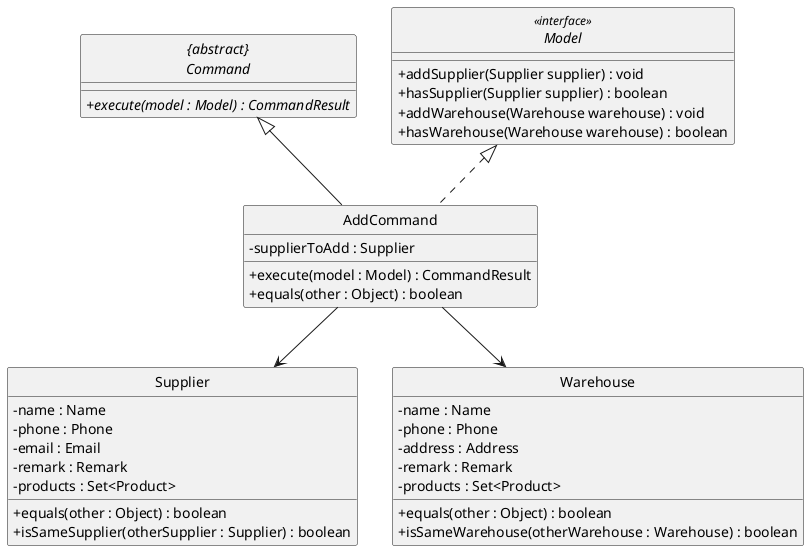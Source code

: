 @startuml
skinparam backgroundColor #ffffff
skinparam classAttributeIconSize 0
hide circle

abstract class "{abstract}\nCommand" {
    + {abstract} execute(model : Model) : CommandResult
}

interface Model <<interface>> {
    + addSupplier(Supplier supplier) : void
    + hasSupplier(Supplier supplier) : boolean
    + addWarehouse(Warehouse warehouse) : void
    + hasWarehouse(Warehouse warehouse) : boolean
}

class Supplier {
    /' Fields '/
    - name : Name
    - phone : Phone
    - email : Email
    - remark : Remark
    - products : Set<Product>

    /' Methods '/
    + equals(other : Object) : boolean
    + isSameSupplier(otherSupplier : Supplier) : boolean
}

class Warehouse {
    /' Fields '/
    - name : Name
    - phone : Phone
    - address : Address
    - remark : Remark
    - products : Set<Product>

    /' Methods '/
    + equals(other : Object) : boolean
    + isSameWarehouse(otherWarehouse : Warehouse) : boolean
}

class AddCommand implements Model {
    /' Fields '/
    - supplierToAdd : Supplier

    /' Methods '/
    + execute(model : Model) : CommandResult
    + equals(other : Object) : boolean
}

AddCommand --up|> "{abstract}\nCommand"
AddCommand --> Supplier
AddCommand --> Warehouse
@enduml
